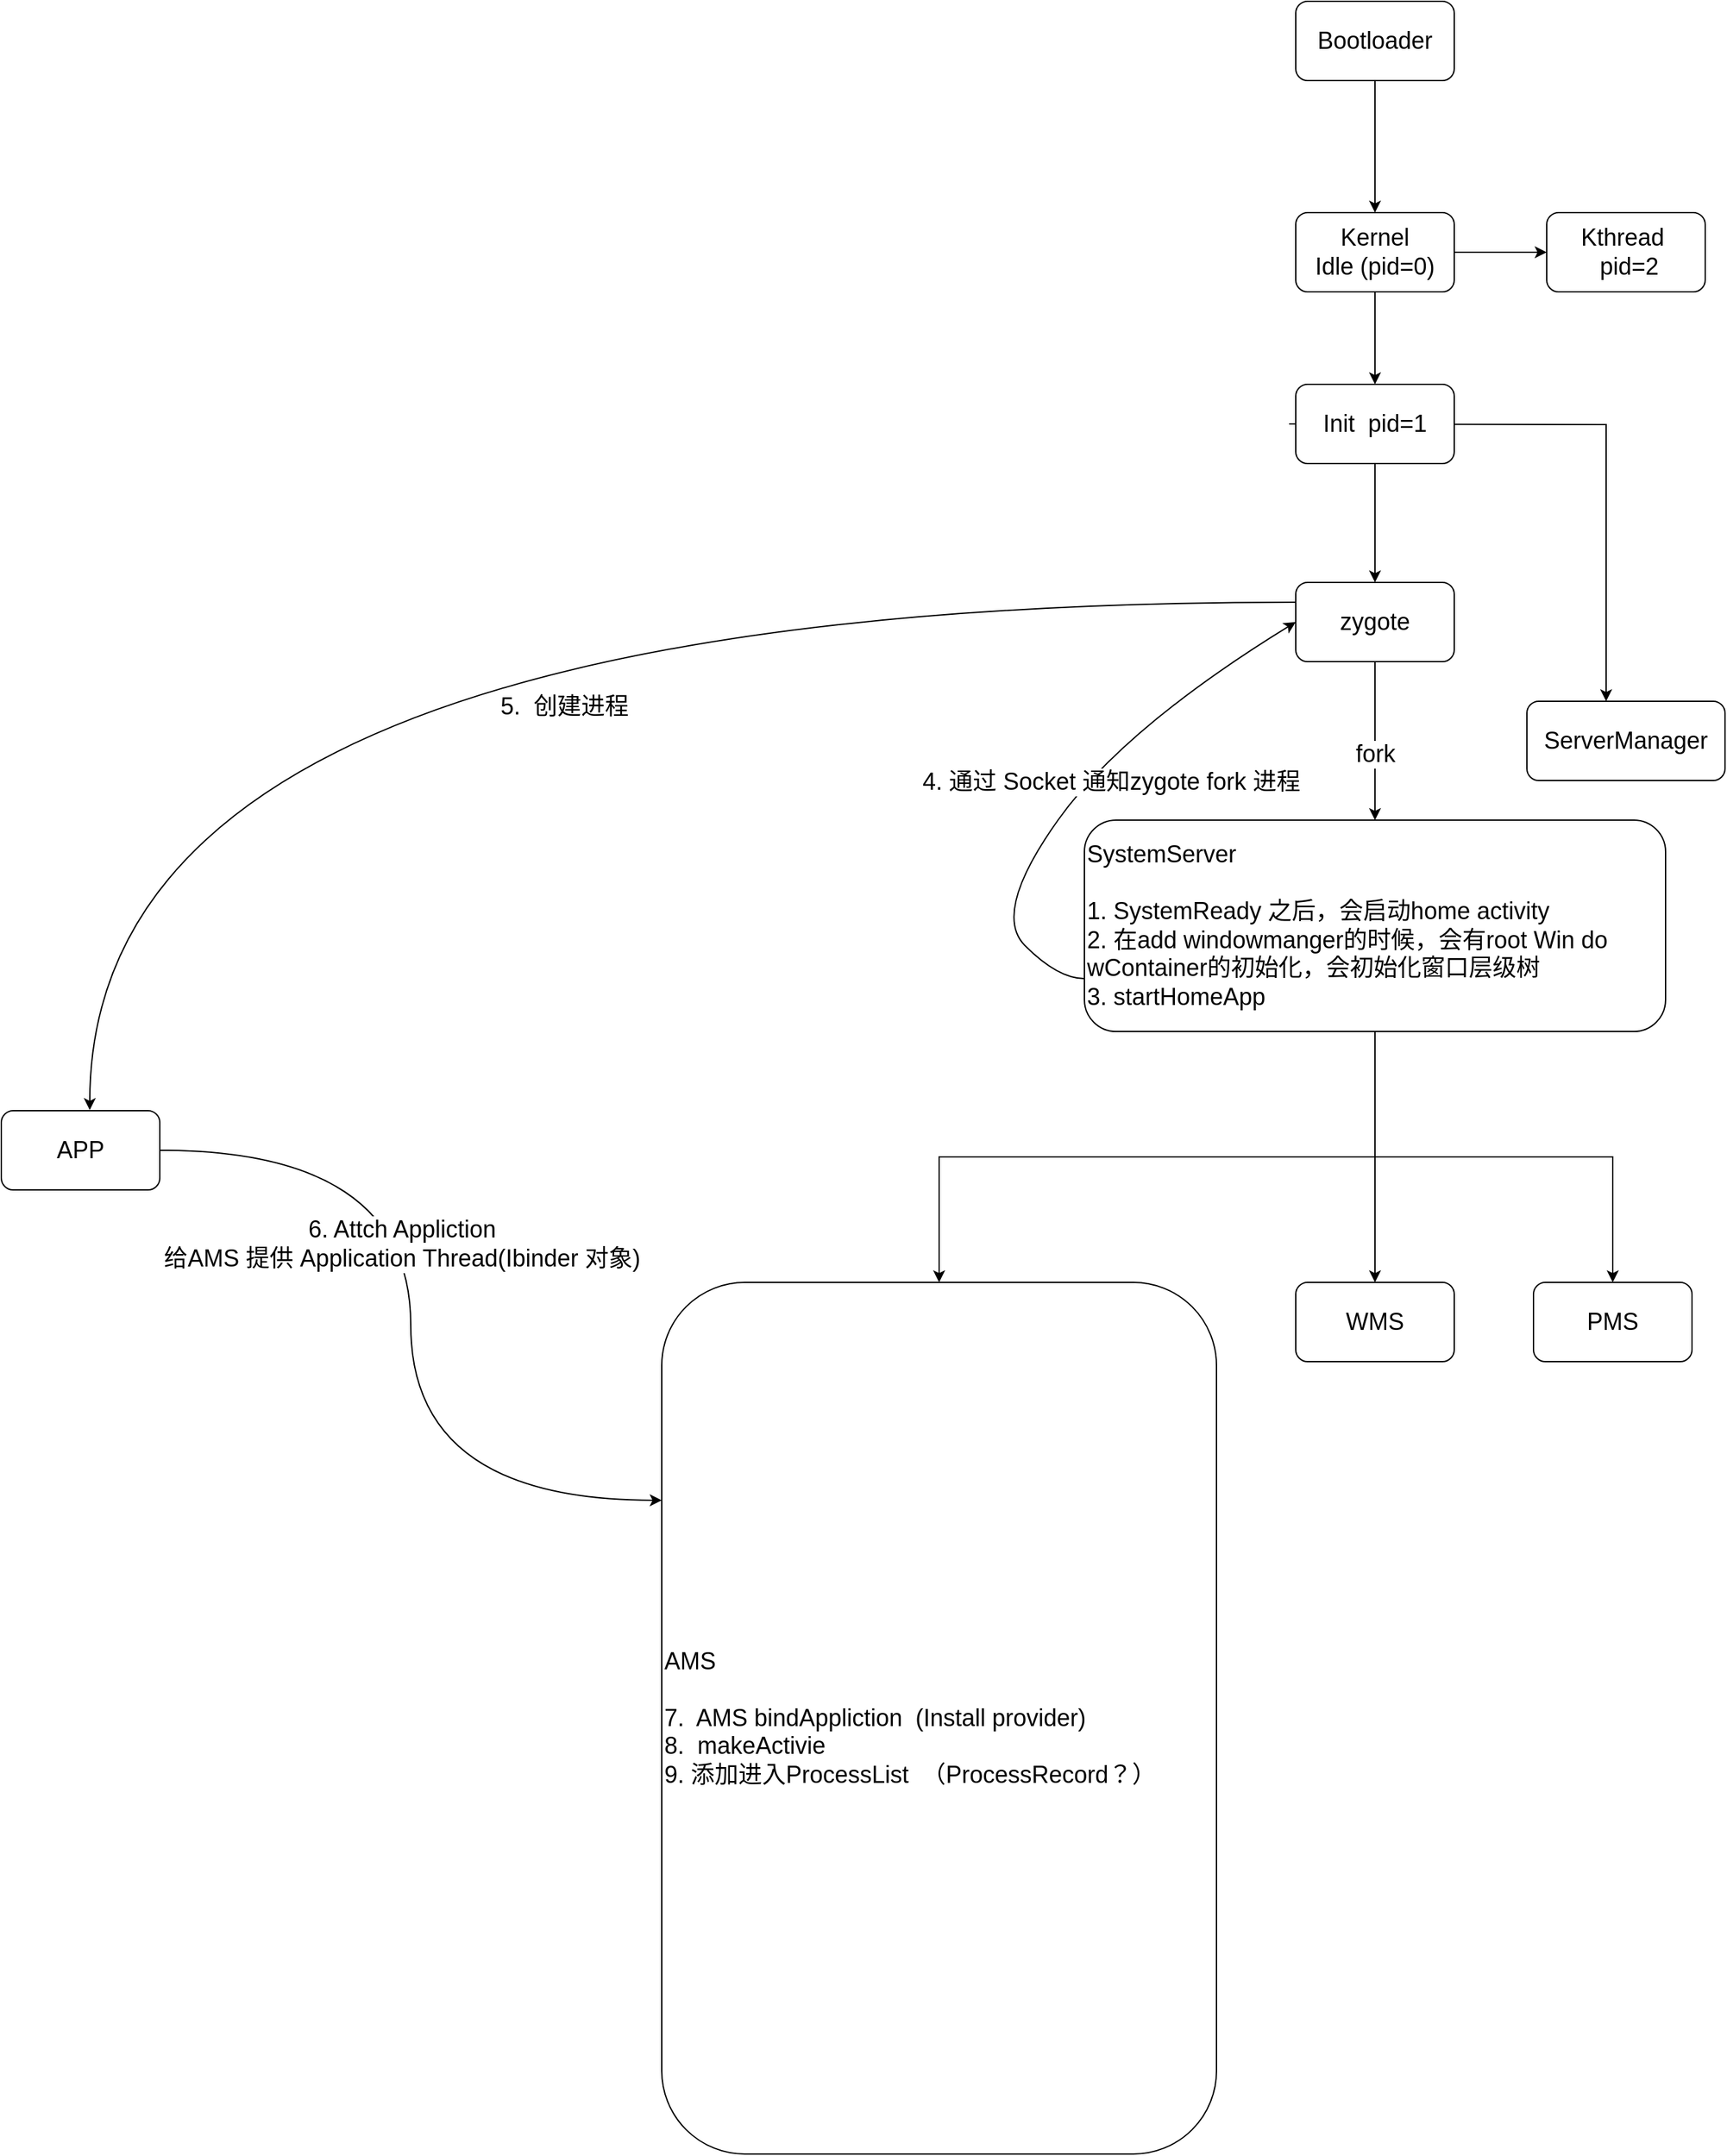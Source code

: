 <mxfile version="24.7.10">
  <diagram name="第 1 页" id="rMS4FFa8bnM-4XpJGUWj">
    <mxGraphModel dx="1853" dy="574" grid="1" gridSize="10" guides="1" tooltips="1" connect="1" arrows="1" fold="1" page="1" pageScale="1" pageWidth="827" pageHeight="1169" math="0" shadow="0">
      <root>
        <mxCell id="0" />
        <mxCell id="1" parent="0" />
        <mxCell id="OIK8ZdltA_swvoKBvkA3-1" value="Bootloader" style="rounded=1;whiteSpace=wrap;html=1;fontSize=18;" vertex="1" parent="1">
          <mxGeometry x="270" y="110" width="120" height="60" as="geometry" />
        </mxCell>
        <mxCell id="OIK8ZdltA_swvoKBvkA3-2" value="Kernel&lt;div&gt;Idle (pid=0)&lt;/div&gt;" style="rounded=1;whiteSpace=wrap;html=1;fontSize=18;" vertex="1" parent="1">
          <mxGeometry x="270" y="270" width="120" height="60" as="geometry" />
        </mxCell>
        <mxCell id="OIK8ZdltA_swvoKBvkA3-3" value="" style="endArrow=classic;html=1;rounded=0;fontFamily=Helvetica;fontSize=18;fontColor=default;exitX=0.5;exitY=1;exitDx=0;exitDy=0;entryX=0.5;entryY=0;entryDx=0;entryDy=0;" edge="1" parent="1" source="OIK8ZdltA_swvoKBvkA3-1" target="OIK8ZdltA_swvoKBvkA3-2">
          <mxGeometry width="50" height="50" relative="1" as="geometry">
            <mxPoint x="550" y="220" as="sourcePoint" />
            <mxPoint x="600" y="170" as="targetPoint" />
          </mxGeometry>
        </mxCell>
        <mxCell id="OIK8ZdltA_swvoKBvkA3-5" value="Kthread&amp;nbsp; &amp;nbsp;pid=2" style="rounded=1;whiteSpace=wrap;html=1;fontSize=18;" vertex="1" parent="1">
          <mxGeometry x="460" y="270" width="120" height="60" as="geometry" />
        </mxCell>
        <mxCell id="OIK8ZdltA_swvoKBvkA3-6" value="" style="edgeStyle=none;orthogonalLoop=1;jettySize=auto;html=1;rounded=0;fontFamily=Helvetica;fontSize=18;fontColor=default;exitX=1;exitY=0.5;exitDx=0;exitDy=0;entryX=0;entryY=0.5;entryDx=0;entryDy=0;" edge="1" parent="1" source="OIK8ZdltA_swvoKBvkA3-2" target="OIK8ZdltA_swvoKBvkA3-5">
          <mxGeometry width="80" relative="1" as="geometry">
            <mxPoint x="380" y="410" as="sourcePoint" />
            <mxPoint x="460" y="410" as="targetPoint" />
            <Array as="points" />
          </mxGeometry>
        </mxCell>
        <mxCell id="OIK8ZdltA_swvoKBvkA3-21" style="edgeStyle=orthogonalEdgeStyle;rounded=0;orthogonalLoop=1;jettySize=auto;html=1;exitX=0.25;exitY=1;exitDx=0;exitDy=0;entryX=0.4;entryY=0;entryDx=0;entryDy=0;fontFamily=Helvetica;fontSize=18;fontColor=default;entryPerimeter=0;" edge="1" parent="1" target="OIK8ZdltA_swvoKBvkA3-19">
          <mxGeometry relative="1" as="geometry">
            <mxPoint x="265" y="430" as="sourcePoint" />
            <mxPoint x="100" y="700" as="targetPoint" />
          </mxGeometry>
        </mxCell>
        <mxCell id="OIK8ZdltA_swvoKBvkA3-7" value="Init&amp;nbsp; pid=1" style="rounded=1;whiteSpace=wrap;html=1;fontSize=18;" vertex="1" parent="1">
          <mxGeometry x="270" y="400" width="120" height="60" as="geometry" />
        </mxCell>
        <mxCell id="OIK8ZdltA_swvoKBvkA3-8" value="" style="edgeStyle=none;orthogonalLoop=1;jettySize=auto;html=1;rounded=0;fontFamily=Helvetica;fontSize=18;fontColor=default;exitX=0.5;exitY=1;exitDx=0;exitDy=0;entryX=0.5;entryY=0;entryDx=0;entryDy=0;" edge="1" parent="1" source="OIK8ZdltA_swvoKBvkA3-2" target="OIK8ZdltA_swvoKBvkA3-7">
          <mxGeometry width="80" relative="1" as="geometry">
            <mxPoint x="500" y="200" as="sourcePoint" />
            <mxPoint x="580" y="200" as="targetPoint" />
            <Array as="points" />
          </mxGeometry>
        </mxCell>
        <mxCell id="OIK8ZdltA_swvoKBvkA3-9" value="zygote" style="rounded=1;whiteSpace=wrap;html=1;fontSize=18;" vertex="1" parent="1">
          <mxGeometry x="270" y="550" width="120" height="60" as="geometry" />
        </mxCell>
        <mxCell id="OIK8ZdltA_swvoKBvkA3-11" value="" style="edgeStyle=none;orthogonalLoop=1;jettySize=auto;html=1;rounded=0;fontFamily=Helvetica;fontSize=18;fontColor=default;exitX=0.5;exitY=1;exitDx=0;exitDy=0;" edge="1" parent="1" source="OIK8ZdltA_swvoKBvkA3-7" target="OIK8ZdltA_swvoKBvkA3-9">
          <mxGeometry width="80" relative="1" as="geometry">
            <mxPoint x="380" y="620" as="sourcePoint" />
            <mxPoint x="460" y="620" as="targetPoint" />
            <Array as="points" />
          </mxGeometry>
        </mxCell>
        <mxCell id="OIK8ZdltA_swvoKBvkA3-16" value="" style="endArrow=classic;html=1;rounded=0;fontFamily=Helvetica;fontSize=18;fontColor=default;exitX=0.5;exitY=1;exitDx=0;exitDy=0;entryX=0.5;entryY=0;entryDx=0;entryDy=0;" edge="1" parent="1" source="OIK8ZdltA_swvoKBvkA3-9" target="OIK8ZdltA_swvoKBvkA3-18">
          <mxGeometry relative="1" as="geometry">
            <mxPoint x="310" y="740" as="sourcePoint" />
            <mxPoint x="330" y="690" as="targetPoint" />
          </mxGeometry>
        </mxCell>
        <mxCell id="OIK8ZdltA_swvoKBvkA3-17" value="fork" style="edgeLabel;resizable=0;html=1;;align=center;verticalAlign=middle;rounded=1;strokeColor=default;fontFamily=Helvetica;fontSize=18;fontColor=default;fillColor=default;" connectable="0" vertex="1" parent="OIK8ZdltA_swvoKBvkA3-16">
          <mxGeometry relative="1" as="geometry">
            <mxPoint y="10" as="offset" />
          </mxGeometry>
        </mxCell>
        <mxCell id="OIK8ZdltA_swvoKBvkA3-30" style="edgeStyle=orthogonalEdgeStyle;rounded=0;orthogonalLoop=1;jettySize=auto;html=1;exitX=0.5;exitY=1;exitDx=0;exitDy=0;entryX=0.5;entryY=0;entryDx=0;entryDy=0;fontFamily=Helvetica;fontSize=18;fontColor=default;" edge="1" parent="1" source="OIK8ZdltA_swvoKBvkA3-18" target="OIK8ZdltA_swvoKBvkA3-24">
          <mxGeometry relative="1" as="geometry" />
        </mxCell>
        <mxCell id="OIK8ZdltA_swvoKBvkA3-31" style="edgeStyle=orthogonalEdgeStyle;rounded=0;orthogonalLoop=1;jettySize=auto;html=1;exitX=0.5;exitY=1;exitDx=0;exitDy=0;entryX=0.5;entryY=0;entryDx=0;entryDy=0;fontFamily=Helvetica;fontSize=18;fontColor=default;" edge="1" parent="1" source="OIK8ZdltA_swvoKBvkA3-18" target="OIK8ZdltA_swvoKBvkA3-23">
          <mxGeometry relative="1" as="geometry" />
        </mxCell>
        <mxCell id="OIK8ZdltA_swvoKBvkA3-32" style="edgeStyle=orthogonalEdgeStyle;rounded=0;orthogonalLoop=1;jettySize=auto;html=1;exitX=0.5;exitY=1;exitDx=0;exitDy=0;entryX=0.5;entryY=0;entryDx=0;entryDy=0;fontFamily=Helvetica;fontSize=18;fontColor=default;" edge="1" parent="1" source="OIK8ZdltA_swvoKBvkA3-18" target="OIK8ZdltA_swvoKBvkA3-27">
          <mxGeometry relative="1" as="geometry" />
        </mxCell>
        <mxCell id="OIK8ZdltA_swvoKBvkA3-18" value="SystemServer&lt;div&gt;&lt;br&gt;&lt;/div&gt;&lt;div&gt;1. SystemReady 之后，会启动home activity&lt;/div&gt;&lt;div style=&quot;&quot;&gt;2. 在add windowmanger的时候，会有root Win do wContainer的初始化，会初始化窗口层级树&lt;/div&gt;&lt;div style=&quot;&quot;&gt;3. startHomeApp&lt;/div&gt;" style="rounded=1;whiteSpace=wrap;html=1;fontSize=18;strokeColor=default;align=left;verticalAlign=middle;fontFamily=Helvetica;fontColor=default;fillColor=default;" vertex="1" parent="1">
          <mxGeometry x="110" y="730" width="440" height="160" as="geometry" />
        </mxCell>
        <mxCell id="OIK8ZdltA_swvoKBvkA3-19" value="ServerManager" style="rounded=1;whiteSpace=wrap;html=1;fontSize=18;strokeColor=default;align=center;verticalAlign=middle;fontFamily=Helvetica;fontColor=default;fillColor=default;" vertex="1" parent="1">
          <mxGeometry x="445" y="640" width="150" height="60" as="geometry" />
        </mxCell>
        <mxCell id="OIK8ZdltA_swvoKBvkA3-23" value="&lt;div style=&quot;&quot;&gt;&lt;span style=&quot;background-color: initial;&quot;&gt;AMS&lt;/span&gt;&lt;/div&gt;&lt;div style=&quot;&quot;&gt;&lt;span style=&quot;background-color: initial;&quot;&gt;&lt;br&gt;&lt;/span&gt;&lt;/div&gt;&lt;div style=&quot;&quot;&gt;&lt;span style=&quot;background-color: initial;&quot;&gt;7.&amp;nbsp; AMS bindAppliction&amp;nbsp; (Install provider)&lt;/span&gt;&lt;/div&gt;&lt;div&gt;8.&amp;nbsp; makeActivie&amp;nbsp;&amp;nbsp;&lt;/div&gt;&lt;div&gt;9. 添加进入&lt;span style=&quot;background-color: initial;&quot;&gt;ProcessList&amp;nbsp; （&lt;/span&gt;&lt;span style=&quot;background-color: initial;&quot;&gt;ProcessRecord？&lt;/span&gt;&lt;span style=&quot;background-color: initial;&quot;&gt;）&lt;/span&gt;&lt;/div&gt;" style="rounded=1;whiteSpace=wrap;html=1;strokeColor=default;align=left;verticalAlign=middle;fontFamily=Helvetica;fontSize=18;fontColor=default;fillColor=default;" vertex="1" parent="1">
          <mxGeometry x="-210" y="1080" width="420" height="660" as="geometry" />
        </mxCell>
        <mxCell id="OIK8ZdltA_swvoKBvkA3-24" value="WMS" style="whiteSpace=wrap;html=1;rounded=1;strokeColor=default;align=center;verticalAlign=middle;fontFamily=Helvetica;fontSize=18;fontColor=default;fillColor=default;" vertex="1" parent="1">
          <mxGeometry x="270" y="1080" width="120" height="60" as="geometry" />
        </mxCell>
        <mxCell id="OIK8ZdltA_swvoKBvkA3-27" value="PMS" style="whiteSpace=wrap;html=1;rounded=1;strokeColor=default;align=center;verticalAlign=middle;fontFamily=Helvetica;fontSize=18;fontColor=default;fillColor=default;" vertex="1" parent="1">
          <mxGeometry x="450" y="1080" width="120" height="60" as="geometry" />
        </mxCell>
        <mxCell id="OIK8ZdltA_swvoKBvkA3-45" style="edgeStyle=orthogonalEdgeStyle;rounded=0;orthogonalLoop=1;jettySize=auto;html=1;exitX=1;exitY=0.5;exitDx=0;exitDy=0;entryX=0;entryY=0.25;entryDx=0;entryDy=0;fontFamily=Helvetica;fontSize=18;fontColor=default;curved=1;" edge="1" parent="1" source="OIK8ZdltA_swvoKBvkA3-33" target="OIK8ZdltA_swvoKBvkA3-23">
          <mxGeometry relative="1" as="geometry">
            <mxPoint x="-100" y="1095" as="targetPoint" />
          </mxGeometry>
        </mxCell>
        <mxCell id="OIK8ZdltA_swvoKBvkA3-46" value="6. Attch Appliction&lt;div&gt;&lt;div&gt;给AMS 提供 Application Thread(Ibinder 对象)&lt;/div&gt;&lt;/div&gt;" style="edgeLabel;html=1;align=center;verticalAlign=middle;resizable=0;points=[];rounded=1;strokeColor=default;fontFamily=Helvetica;fontSize=18;fontColor=default;fillColor=default;" vertex="1" connectable="0" parent="OIK8ZdltA_swvoKBvkA3-45">
          <mxGeometry x="-0.193" y="-7" relative="1" as="geometry">
            <mxPoint as="offset" />
          </mxGeometry>
        </mxCell>
        <mxCell id="OIK8ZdltA_swvoKBvkA3-33" value="APP" style="whiteSpace=wrap;html=1;rounded=1;strokeColor=default;align=center;verticalAlign=middle;fontFamily=Helvetica;fontSize=18;fontColor=default;fillColor=default;" vertex="1" parent="1">
          <mxGeometry x="-710" y="950" width="120" height="60" as="geometry" />
        </mxCell>
        <mxCell id="OIK8ZdltA_swvoKBvkA3-41" value="" style="curved=1;endArrow=classic;html=1;rounded=0;fontFamily=Helvetica;fontSize=18;fontColor=default;entryX=0;entryY=0.5;entryDx=0;entryDy=0;exitX=0;exitY=0.75;exitDx=0;exitDy=0;" edge="1" parent="1" source="OIK8ZdltA_swvoKBvkA3-18" target="OIK8ZdltA_swvoKBvkA3-9">
          <mxGeometry width="50" height="50" relative="1" as="geometry">
            <mxPoint x="40" y="850" as="sourcePoint" />
            <mxPoint x="90" y="800" as="targetPoint" />
            <Array as="points">
              <mxPoint x="90" y="850" />
              <mxPoint x="40" y="800" />
              <mxPoint x="140" y="660" />
            </Array>
          </mxGeometry>
        </mxCell>
        <mxCell id="OIK8ZdltA_swvoKBvkA3-42" value="4. 通过 Socket 通知zygote fork 进程" style="edgeLabel;html=1;align=center;verticalAlign=middle;resizable=0;points=[];rounded=1;strokeColor=default;fontFamily=Helvetica;fontSize=18;fontColor=default;fillColor=default;" vertex="1" connectable="0" parent="OIK8ZdltA_swvoKBvkA3-41">
          <mxGeometry x="0.002" y="2" relative="1" as="geometry">
            <mxPoint x="23" y="-3" as="offset" />
          </mxGeometry>
        </mxCell>
        <mxCell id="OIK8ZdltA_swvoKBvkA3-43" style="rounded=0;orthogonalLoop=1;jettySize=auto;html=1;exitX=0;exitY=0.25;exitDx=0;exitDy=0;entryX=0.558;entryY=-0.008;entryDx=0;entryDy=0;entryPerimeter=0;fontFamily=Helvetica;fontSize=18;fontColor=default;edgeStyle=orthogonalEdgeStyle;curved=1;" edge="1" parent="1" source="OIK8ZdltA_swvoKBvkA3-9" target="OIK8ZdltA_swvoKBvkA3-33">
          <mxGeometry relative="1" as="geometry" />
        </mxCell>
        <mxCell id="OIK8ZdltA_swvoKBvkA3-44" value="5.&amp;nbsp; 创建进程" style="edgeLabel;html=1;align=center;verticalAlign=middle;resizable=0;points=[];rounded=1;strokeColor=default;fontFamily=Helvetica;fontSize=18;fontColor=default;fillColor=default;" vertex="1" connectable="0" parent="OIK8ZdltA_swvoKBvkA3-43">
          <mxGeometry x="-0.145" y="79" relative="1" as="geometry">
            <mxPoint as="offset" />
          </mxGeometry>
        </mxCell>
      </root>
    </mxGraphModel>
  </diagram>
</mxfile>
